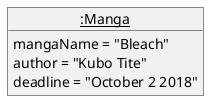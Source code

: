 @startuml
object "__:Manga__" as manga {
    mangaName = "Bleach"
    author = "Kubo Tite"
    deadline = "October 2 2018"
}
@enduml